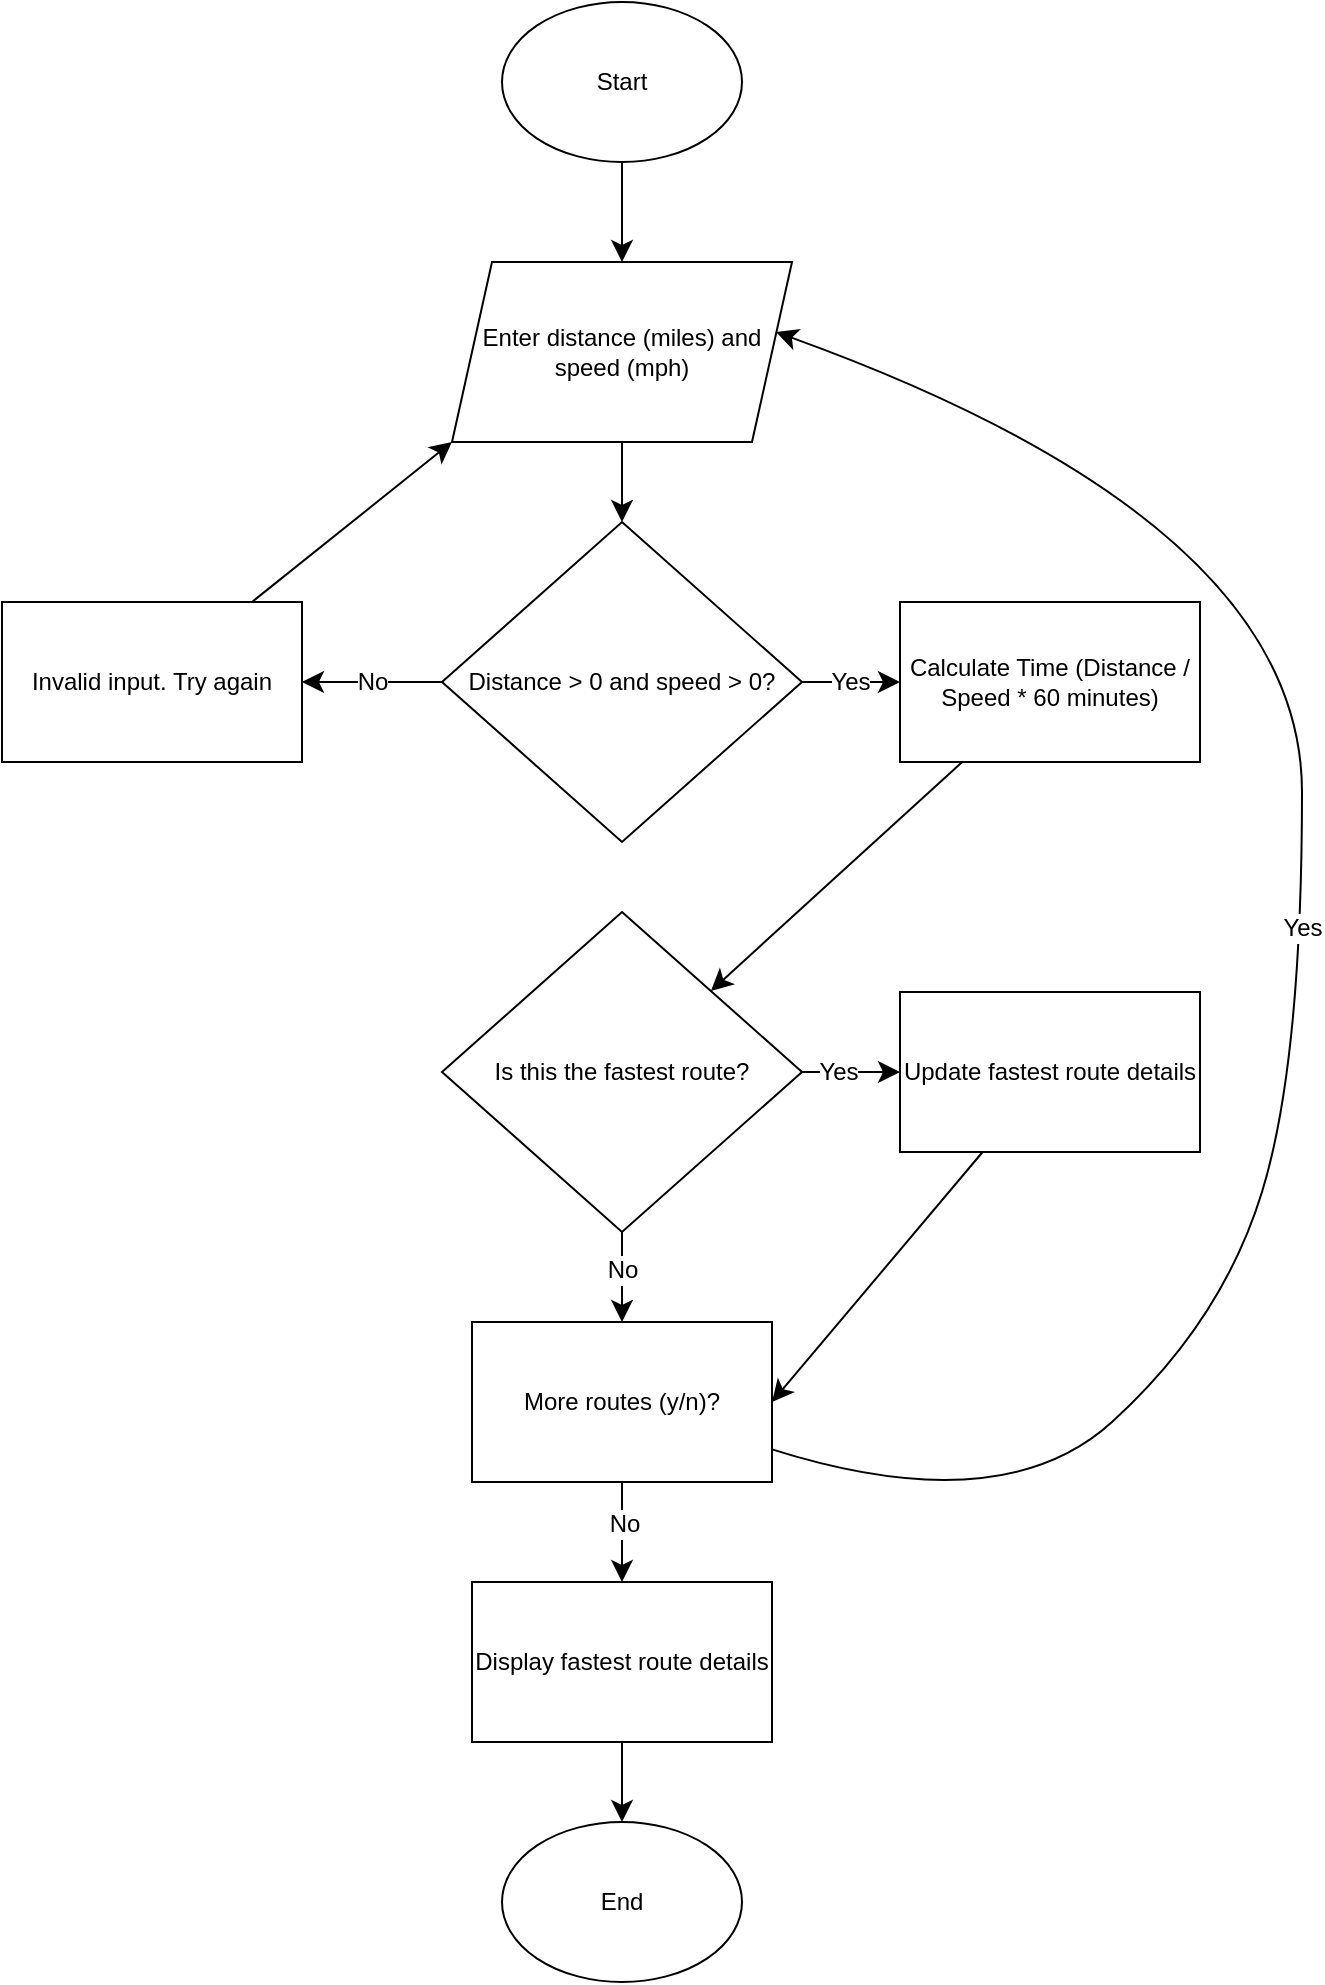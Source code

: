 <mxfile version="26.0.10">
  <diagram id="C5RBs43oDa-KdzZeNtuy" name="Page-1">
    <mxGraphModel dx="472" dy="689" grid="1" gridSize="10" guides="1" tooltips="1" connect="1" arrows="1" fold="1" page="1" pageScale="1" pageWidth="827" pageHeight="1169" math="0" shadow="0">
      <root>
        <mxCell id="WIyWlLk6GJQsqaUBKTNV-0" />
        <mxCell id="WIyWlLk6GJQsqaUBKTNV-1" parent="WIyWlLk6GJQsqaUBKTNV-0" />
        <mxCell id="1Jz_pqsAOi4qJiBHFXNV-11" value="" style="edgeStyle=none;curved=1;rounded=0;orthogonalLoop=1;jettySize=auto;html=1;fontSize=12;startSize=8;endSize=8;" edge="1" parent="WIyWlLk6GJQsqaUBKTNV-1" source="1Jz_pqsAOi4qJiBHFXNV-1" target="1Jz_pqsAOi4qJiBHFXNV-2">
          <mxGeometry relative="1" as="geometry" />
        </mxCell>
        <mxCell id="1Jz_pqsAOi4qJiBHFXNV-1" value="Start" style="ellipse;whiteSpace=wrap;html=1;" vertex="1" parent="WIyWlLk6GJQsqaUBKTNV-1">
          <mxGeometry x="300" y="50" width="120" height="80" as="geometry" />
        </mxCell>
        <mxCell id="1Jz_pqsAOi4qJiBHFXNV-12" value="" style="edgeStyle=none;curved=1;rounded=0;orthogonalLoop=1;jettySize=auto;html=1;fontSize=12;startSize=8;endSize=8;" edge="1" parent="WIyWlLk6GJQsqaUBKTNV-1" source="1Jz_pqsAOi4qJiBHFXNV-2" target="1Jz_pqsAOi4qJiBHFXNV-3">
          <mxGeometry relative="1" as="geometry" />
        </mxCell>
        <mxCell id="1Jz_pqsAOi4qJiBHFXNV-2" value="Enter distance (miles) and speed (mph)" style="shape=parallelogram;perimeter=parallelogramPerimeter;whiteSpace=wrap;html=1;fixedSize=1;" vertex="1" parent="WIyWlLk6GJQsqaUBKTNV-1">
          <mxGeometry x="275" y="180" width="170" height="90" as="geometry" />
        </mxCell>
        <mxCell id="1Jz_pqsAOi4qJiBHFXNV-13" value="" style="edgeStyle=none;curved=1;rounded=0;orthogonalLoop=1;jettySize=auto;html=1;fontSize=12;startSize=8;endSize=8;" edge="1" parent="WIyWlLk6GJQsqaUBKTNV-1" source="1Jz_pqsAOi4qJiBHFXNV-3" target="1Jz_pqsAOi4qJiBHFXNV-5">
          <mxGeometry relative="1" as="geometry" />
        </mxCell>
        <mxCell id="1Jz_pqsAOi4qJiBHFXNV-30" value="Yes" style="edgeLabel;html=1;align=center;verticalAlign=middle;resizable=0;points=[];fontSize=12;" vertex="1" connectable="0" parent="1Jz_pqsAOi4qJiBHFXNV-13">
          <mxGeometry x="-0.02" relative="1" as="geometry">
            <mxPoint as="offset" />
          </mxGeometry>
        </mxCell>
        <mxCell id="1Jz_pqsAOi4qJiBHFXNV-14" value="" style="edgeStyle=none;curved=1;rounded=0;orthogonalLoop=1;jettySize=auto;html=1;fontSize=12;startSize=8;endSize=8;" edge="1" parent="WIyWlLk6GJQsqaUBKTNV-1" source="1Jz_pqsAOi4qJiBHFXNV-3" target="1Jz_pqsAOi4qJiBHFXNV-4">
          <mxGeometry relative="1" as="geometry" />
        </mxCell>
        <mxCell id="1Jz_pqsAOi4qJiBHFXNV-29" value="No" style="edgeLabel;html=1;align=center;verticalAlign=middle;resizable=0;points=[];fontSize=12;" vertex="1" connectable="0" parent="1Jz_pqsAOi4qJiBHFXNV-14">
          <mxGeometry relative="1" as="geometry">
            <mxPoint as="offset" />
          </mxGeometry>
        </mxCell>
        <mxCell id="1Jz_pqsAOi4qJiBHFXNV-3" value="Distance &amp;gt; 0 and speed &amp;gt; 0?" style="rhombus;whiteSpace=wrap;html=1;" vertex="1" parent="WIyWlLk6GJQsqaUBKTNV-1">
          <mxGeometry x="270" y="310" width="180" height="160" as="geometry" />
        </mxCell>
        <mxCell id="1Jz_pqsAOi4qJiBHFXNV-4" value="Invalid input. Try again" style="rounded=0;whiteSpace=wrap;html=1;" vertex="1" parent="WIyWlLk6GJQsqaUBKTNV-1">
          <mxGeometry x="50" y="350" width="150" height="80" as="geometry" />
        </mxCell>
        <mxCell id="1Jz_pqsAOi4qJiBHFXNV-17" style="edgeStyle=none;curved=1;rounded=0;orthogonalLoop=1;jettySize=auto;html=1;fontSize=12;startSize=8;endSize=8;" edge="1" parent="WIyWlLk6GJQsqaUBKTNV-1" source="1Jz_pqsAOi4qJiBHFXNV-5" target="1Jz_pqsAOi4qJiBHFXNV-7">
          <mxGeometry relative="1" as="geometry" />
        </mxCell>
        <mxCell id="1Jz_pqsAOi4qJiBHFXNV-5" value="Calculate Time (Distance / Speed * 60 minutes)" style="rounded=0;whiteSpace=wrap;html=1;" vertex="1" parent="WIyWlLk6GJQsqaUBKTNV-1">
          <mxGeometry x="499" y="350" width="150" height="80" as="geometry" />
        </mxCell>
        <mxCell id="1Jz_pqsAOi4qJiBHFXNV-6" value="End" style="ellipse;whiteSpace=wrap;html=1;" vertex="1" parent="WIyWlLk6GJQsqaUBKTNV-1">
          <mxGeometry x="300" y="960" width="120" height="80" as="geometry" />
        </mxCell>
        <mxCell id="1Jz_pqsAOi4qJiBHFXNV-19" value="" style="edgeStyle=none;curved=1;rounded=0;orthogonalLoop=1;jettySize=auto;html=1;fontSize=12;startSize=8;endSize=8;" edge="1" parent="WIyWlLk6GJQsqaUBKTNV-1" source="1Jz_pqsAOi4qJiBHFXNV-7" target="1Jz_pqsAOi4qJiBHFXNV-9">
          <mxGeometry relative="1" as="geometry" />
        </mxCell>
        <mxCell id="1Jz_pqsAOi4qJiBHFXNV-26" value="Yes" style="edgeLabel;html=1;align=center;verticalAlign=middle;resizable=0;points=[];fontSize=12;" vertex="1" connectable="0" parent="1Jz_pqsAOi4qJiBHFXNV-19">
          <mxGeometry x="-0.265" relative="1" as="geometry">
            <mxPoint as="offset" />
          </mxGeometry>
        </mxCell>
        <mxCell id="1Jz_pqsAOi4qJiBHFXNV-31" value="" style="edgeStyle=none;curved=1;rounded=0;orthogonalLoop=1;jettySize=auto;html=1;fontSize=12;startSize=8;endSize=8;" edge="1" parent="WIyWlLk6GJQsqaUBKTNV-1" source="1Jz_pqsAOi4qJiBHFXNV-7" target="1Jz_pqsAOi4qJiBHFXNV-8">
          <mxGeometry relative="1" as="geometry" />
        </mxCell>
        <mxCell id="1Jz_pqsAOi4qJiBHFXNV-32" value="No" style="edgeLabel;html=1;align=center;verticalAlign=middle;resizable=0;points=[];fontSize=12;" vertex="1" connectable="0" parent="1Jz_pqsAOi4qJiBHFXNV-31">
          <mxGeometry x="-0.156" relative="1" as="geometry">
            <mxPoint as="offset" />
          </mxGeometry>
        </mxCell>
        <mxCell id="1Jz_pqsAOi4qJiBHFXNV-7" value="Is this the fastest route?" style="rhombus;whiteSpace=wrap;html=1;" vertex="1" parent="WIyWlLk6GJQsqaUBKTNV-1">
          <mxGeometry x="270" y="505" width="180" height="160" as="geometry" />
        </mxCell>
        <mxCell id="1Jz_pqsAOi4qJiBHFXNV-22" style="edgeStyle=none;curved=1;rounded=0;orthogonalLoop=1;jettySize=auto;html=1;entryX=0.5;entryY=0;entryDx=0;entryDy=0;fontSize=12;startSize=8;endSize=8;" edge="1" parent="WIyWlLk6GJQsqaUBKTNV-1" source="1Jz_pqsAOi4qJiBHFXNV-8" target="1Jz_pqsAOi4qJiBHFXNV-10">
          <mxGeometry relative="1" as="geometry" />
        </mxCell>
        <mxCell id="1Jz_pqsAOi4qJiBHFXNV-27" value="No" style="edgeLabel;html=1;align=center;verticalAlign=middle;resizable=0;points=[];fontSize=12;" vertex="1" connectable="0" parent="1Jz_pqsAOi4qJiBHFXNV-22">
          <mxGeometry x="-0.16" y="1" relative="1" as="geometry">
            <mxPoint as="offset" />
          </mxGeometry>
        </mxCell>
        <mxCell id="1Jz_pqsAOi4qJiBHFXNV-24" style="edgeStyle=none;curved=1;rounded=0;orthogonalLoop=1;jettySize=auto;html=1;fontSize=12;startSize=8;endSize=8;entryX=0.953;entryY=0.389;entryDx=0;entryDy=0;entryPerimeter=0;" edge="1" parent="WIyWlLk6GJQsqaUBKTNV-1" source="1Jz_pqsAOi4qJiBHFXNV-8" target="1Jz_pqsAOi4qJiBHFXNV-2">
          <mxGeometry relative="1" as="geometry">
            <mxPoint x="690" y="220" as="targetPoint" />
            <Array as="points">
              <mxPoint x="550" y="810" />
              <mxPoint x="660" y="710" />
              <mxPoint x="700" y="580" />
              <mxPoint x="700" y="310" />
            </Array>
          </mxGeometry>
        </mxCell>
        <mxCell id="1Jz_pqsAOi4qJiBHFXNV-25" value="Yes" style="edgeLabel;html=1;align=center;verticalAlign=middle;resizable=0;points=[];fontSize=12;" vertex="1" connectable="0" parent="1Jz_pqsAOi4qJiBHFXNV-24">
          <mxGeometry x="-0.009" relative="1" as="geometry">
            <mxPoint as="offset" />
          </mxGeometry>
        </mxCell>
        <mxCell id="1Jz_pqsAOi4qJiBHFXNV-8" value="More routes (y/n)?" style="rounded=0;whiteSpace=wrap;html=1;" vertex="1" parent="WIyWlLk6GJQsqaUBKTNV-1">
          <mxGeometry x="285" y="710" width="150" height="80" as="geometry" />
        </mxCell>
        <mxCell id="1Jz_pqsAOi4qJiBHFXNV-21" style="edgeStyle=none;curved=1;rounded=0;orthogonalLoop=1;jettySize=auto;html=1;entryX=1;entryY=0.5;entryDx=0;entryDy=0;fontSize=12;startSize=8;endSize=8;" edge="1" parent="WIyWlLk6GJQsqaUBKTNV-1" source="1Jz_pqsAOi4qJiBHFXNV-9" target="1Jz_pqsAOi4qJiBHFXNV-8">
          <mxGeometry relative="1" as="geometry" />
        </mxCell>
        <mxCell id="1Jz_pqsAOi4qJiBHFXNV-9" value="Update fastest route details" style="rounded=0;whiteSpace=wrap;html=1;" vertex="1" parent="WIyWlLk6GJQsqaUBKTNV-1">
          <mxGeometry x="499" y="545" width="150" height="80" as="geometry" />
        </mxCell>
        <mxCell id="1Jz_pqsAOi4qJiBHFXNV-28" value="" style="edgeStyle=none;curved=1;rounded=0;orthogonalLoop=1;jettySize=auto;html=1;fontSize=12;startSize=8;endSize=8;" edge="1" parent="WIyWlLk6GJQsqaUBKTNV-1" source="1Jz_pqsAOi4qJiBHFXNV-10" target="1Jz_pqsAOi4qJiBHFXNV-6">
          <mxGeometry relative="1" as="geometry" />
        </mxCell>
        <mxCell id="1Jz_pqsAOi4qJiBHFXNV-10" value="Display fastest route details" style="rounded=0;whiteSpace=wrap;html=1;" vertex="1" parent="WIyWlLk6GJQsqaUBKTNV-1">
          <mxGeometry x="285" y="840" width="150" height="80" as="geometry" />
        </mxCell>
        <mxCell id="1Jz_pqsAOi4qJiBHFXNV-18" style="edgeStyle=none;curved=1;rounded=0;orthogonalLoop=1;jettySize=auto;html=1;fontSize=12;startSize=8;endSize=8;entryX=0;entryY=1;entryDx=0;entryDy=0;" edge="1" parent="WIyWlLk6GJQsqaUBKTNV-1" source="1Jz_pqsAOi4qJiBHFXNV-4" target="1Jz_pqsAOi4qJiBHFXNV-2">
          <mxGeometry relative="1" as="geometry">
            <mxPoint x="270" y="280" as="targetPoint" />
          </mxGeometry>
        </mxCell>
      </root>
    </mxGraphModel>
  </diagram>
</mxfile>
